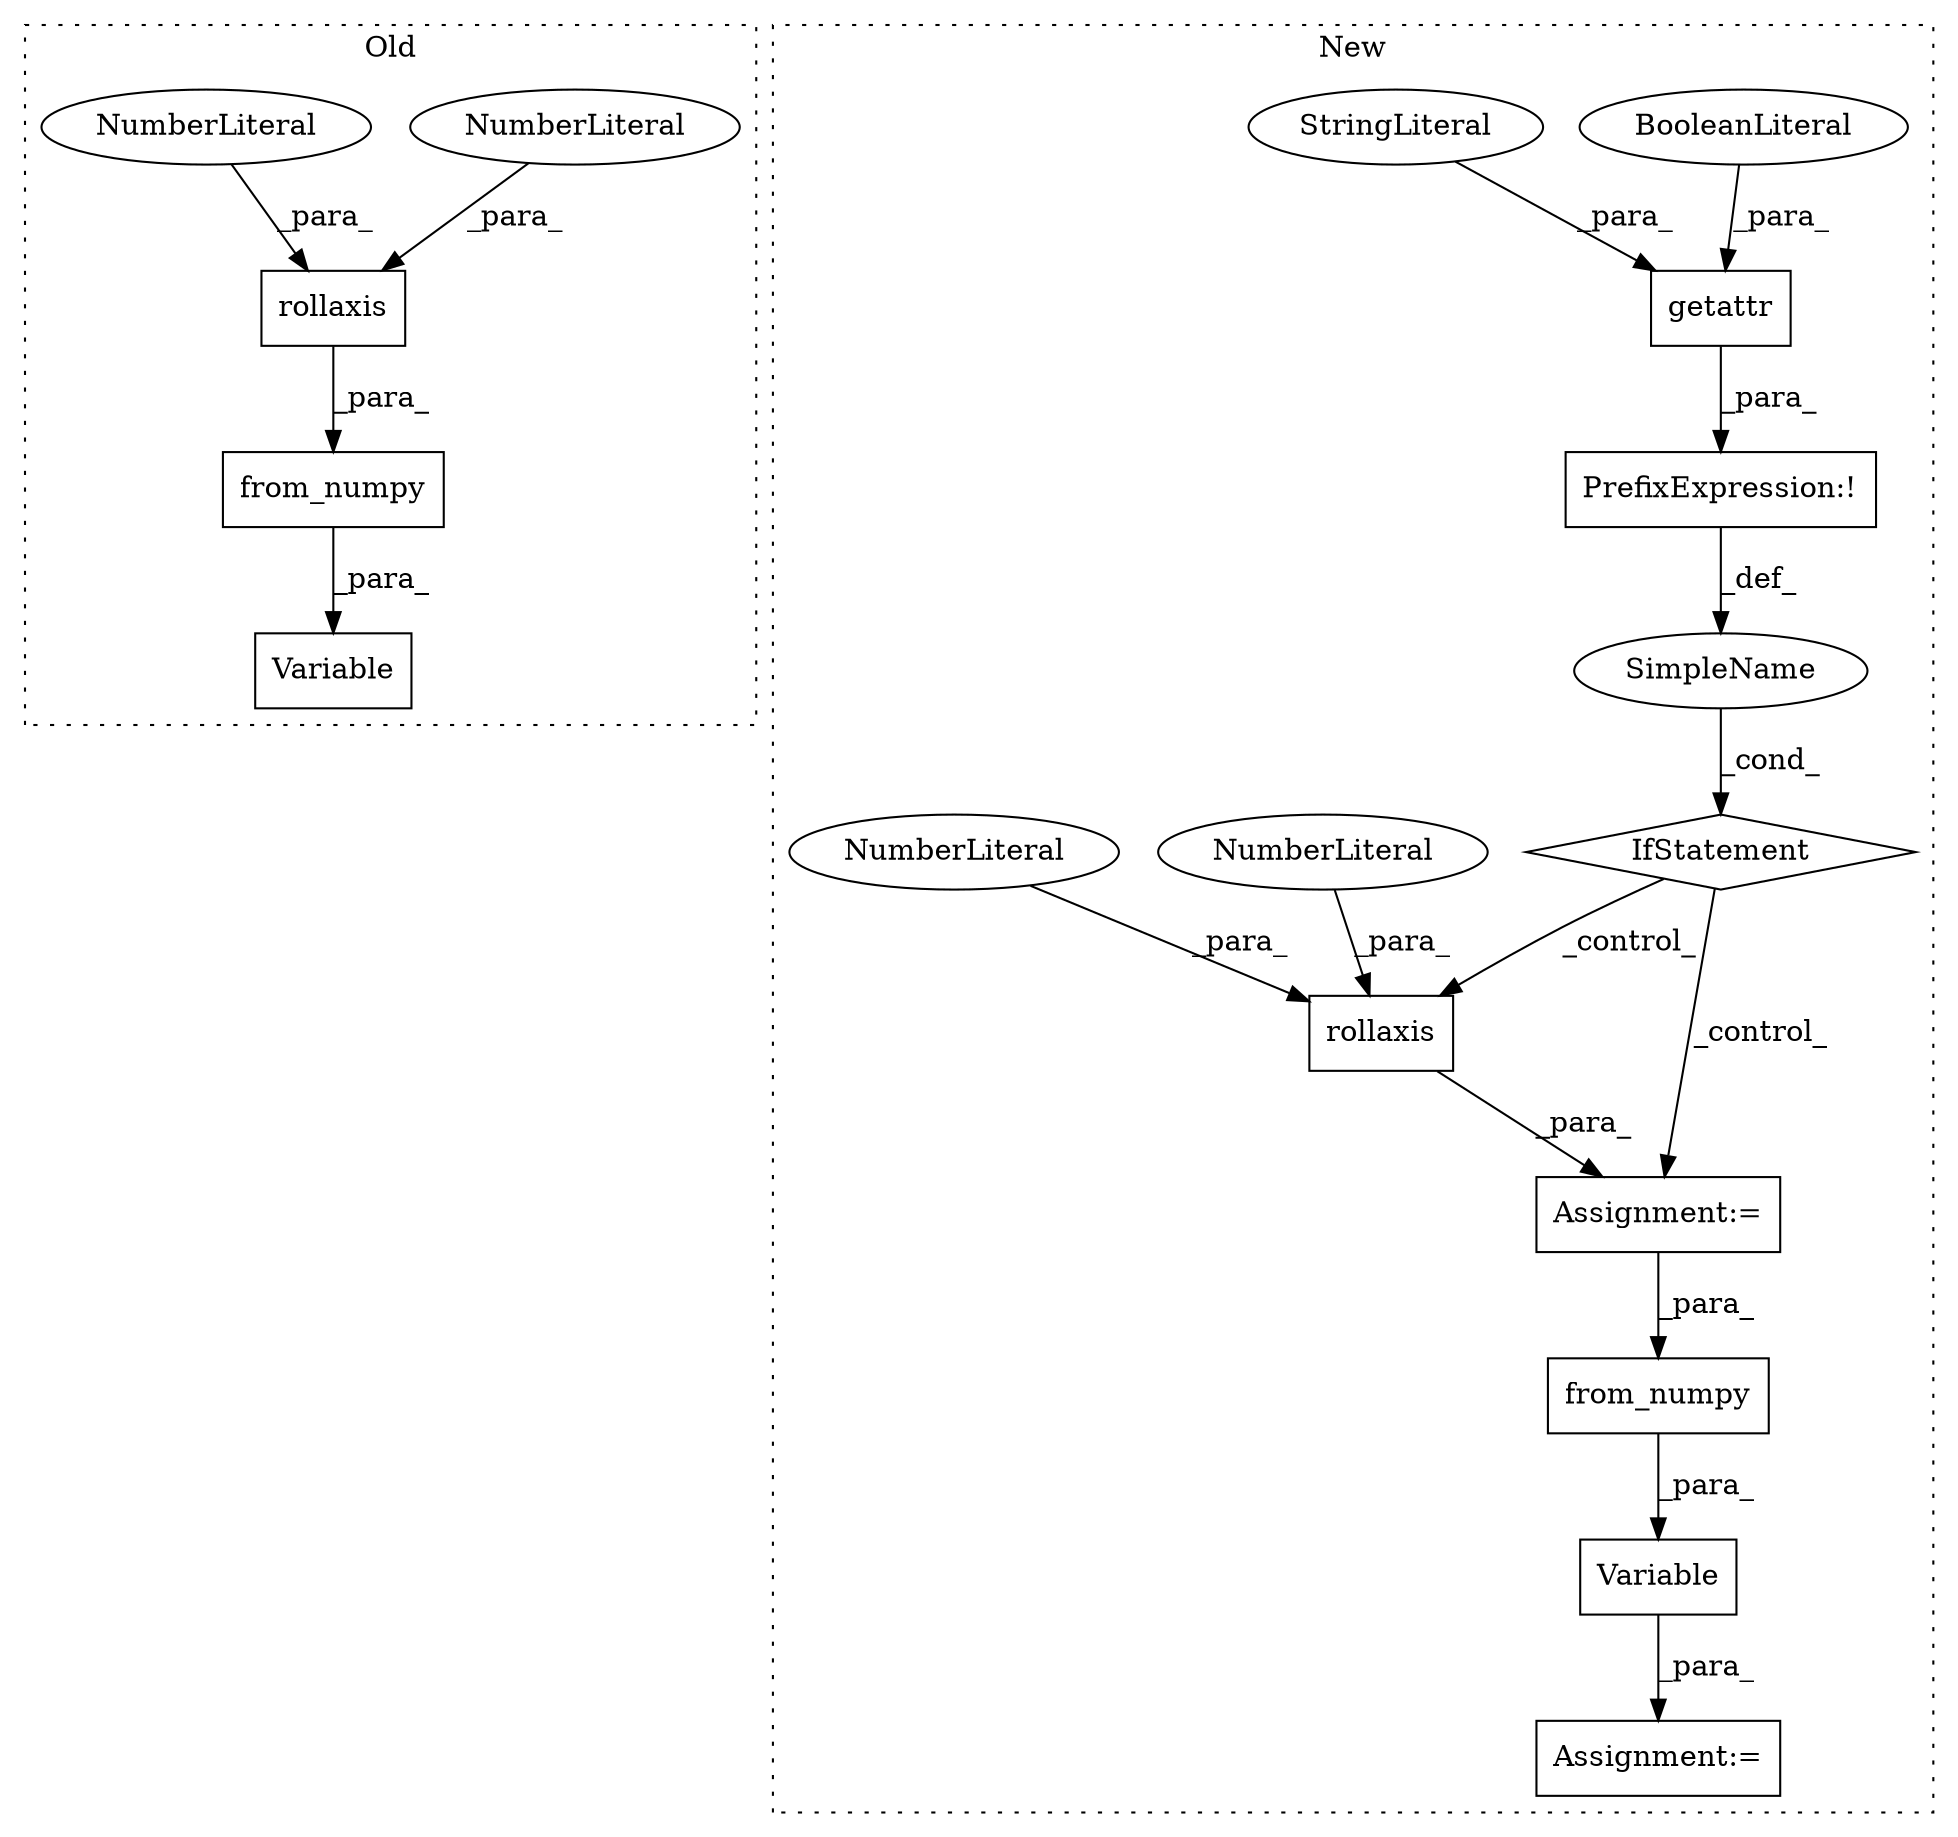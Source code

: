 digraph G {
subgraph cluster0 {
1 [label="rollaxis" a="32" s="1901,1942" l="9,1" shape="box"];
4 [label="NumberLiteral" a="34" s="1939" l="1" shape="ellipse"];
5 [label="NumberLiteral" a="34" s="1941" l="1" shape="ellipse"];
14 [label="Variable" a="32" s="1869,1944" l="9,1" shape="box"];
18 [label="from_numpy" a="32" s="1884,1943" l="11,1" shape="box"];
label = "Old";
style="dotted";
}
subgraph cluster1 {
2 [label="getattr" a="32" s="1882,1919" l="8,1" shape="box"];
3 [label="PrefixExpression:!" a="38" s="1881" l="1" shape="box"];
6 [label="BooleanLiteral" a="9" s="1915" l="4" shape="ellipse"];
7 [label="StringLiteral" a="45" s="1901" l="13" shape="ellipse"];
8 [label="IfStatement" a="25" s="1877,1920" l="4,2" shape="diamond"];
9 [label="SimpleName" a="42" s="" l="" shape="ellipse"];
10 [label="rollaxis" a="32" s="1940,1954" l="9,1" shape="box"];
11 [label="NumberLiteral" a="34" s="1951" l="1" shape="ellipse"];
12 [label="NumberLiteral" a="34" s="1953" l="1" shape="ellipse"];
13 [label="Assignment:=" a="7" s="1933" l="1" shape="box"];
15 [label="Variable" a="32" s="2011,2039" l="9,1" shape="box"];
16 [label="Assignment:=" a="7" s="2010" l="1" shape="box"];
17 [label="from_numpy" a="32" s="2026,2038" l="11,1" shape="box"];
label = "New";
style="dotted";
}
1 -> 18 [label="_para_"];
2 -> 3 [label="_para_"];
3 -> 9 [label="_def_"];
4 -> 1 [label="_para_"];
5 -> 1 [label="_para_"];
6 -> 2 [label="_para_"];
7 -> 2 [label="_para_"];
8 -> 13 [label="_control_"];
8 -> 10 [label="_control_"];
9 -> 8 [label="_cond_"];
10 -> 13 [label="_para_"];
11 -> 10 [label="_para_"];
12 -> 10 [label="_para_"];
13 -> 17 [label="_para_"];
15 -> 16 [label="_para_"];
17 -> 15 [label="_para_"];
18 -> 14 [label="_para_"];
}